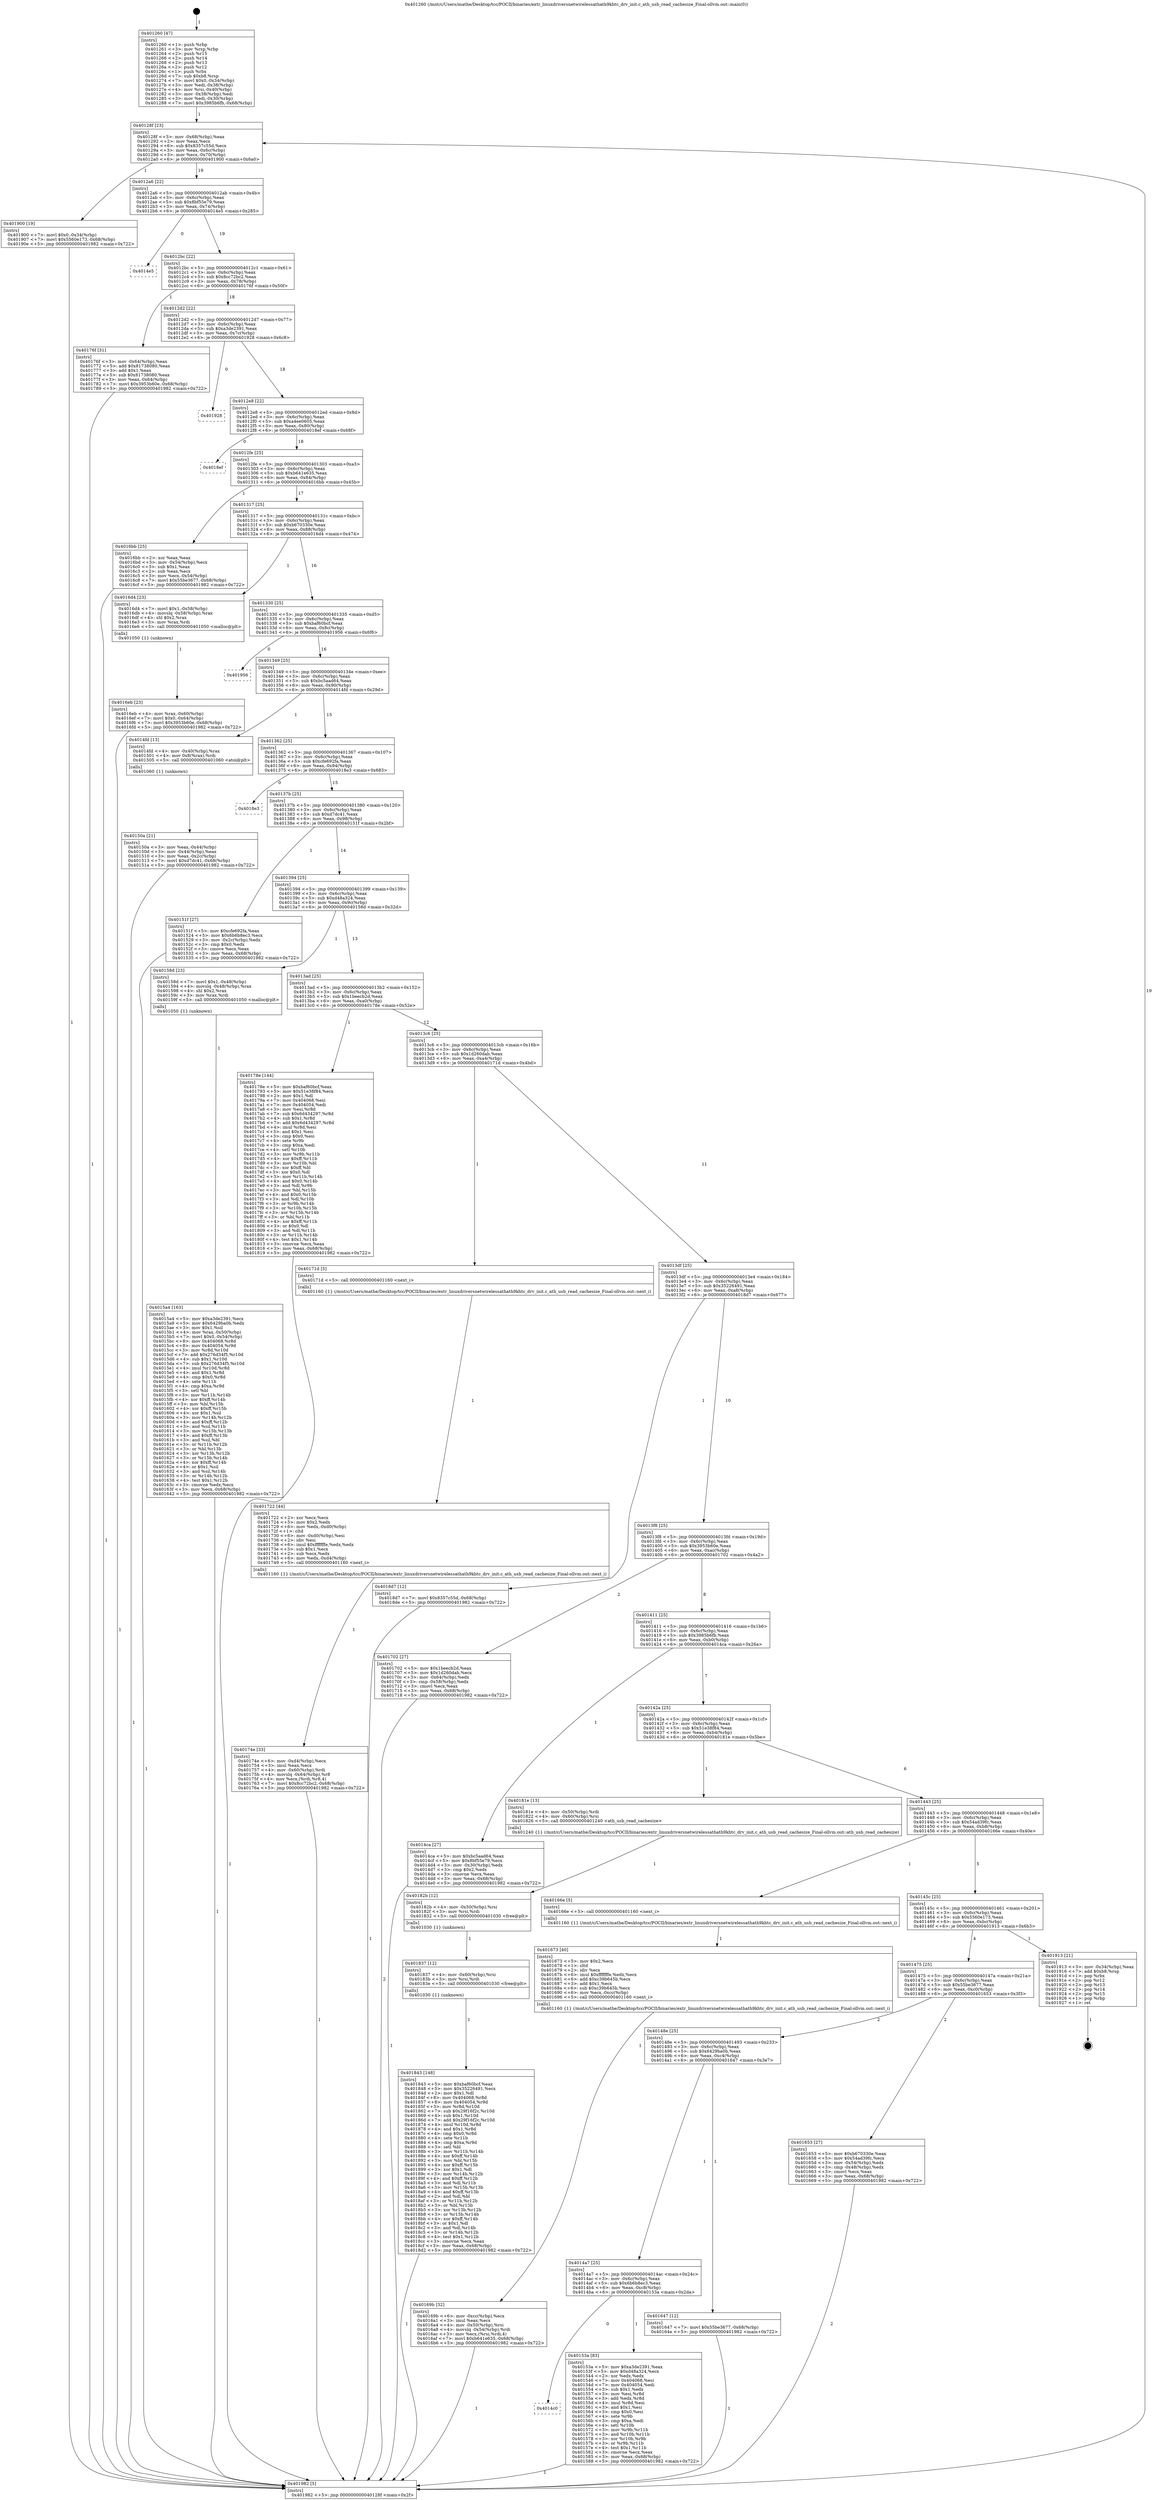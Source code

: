 digraph "0x401260" {
  label = "0x401260 (/mnt/c/Users/mathe/Desktop/tcc/POCII/binaries/extr_linuxdriversnetwirelessathath9khtc_drv_init.c_ath_usb_read_cachesize_Final-ollvm.out::main(0))"
  labelloc = "t"
  node[shape=record]

  Entry [label="",width=0.3,height=0.3,shape=circle,fillcolor=black,style=filled]
  "0x40128f" [label="{
     0x40128f [23]\l
     | [instrs]\l
     &nbsp;&nbsp;0x40128f \<+3\>: mov -0x68(%rbp),%eax\l
     &nbsp;&nbsp;0x401292 \<+2\>: mov %eax,%ecx\l
     &nbsp;&nbsp;0x401294 \<+6\>: sub $0x8357c55d,%ecx\l
     &nbsp;&nbsp;0x40129a \<+3\>: mov %eax,-0x6c(%rbp)\l
     &nbsp;&nbsp;0x40129d \<+3\>: mov %ecx,-0x70(%rbp)\l
     &nbsp;&nbsp;0x4012a0 \<+6\>: je 0000000000401900 \<main+0x6a0\>\l
  }"]
  "0x401900" [label="{
     0x401900 [19]\l
     | [instrs]\l
     &nbsp;&nbsp;0x401900 \<+7\>: movl $0x0,-0x34(%rbp)\l
     &nbsp;&nbsp;0x401907 \<+7\>: movl $0x5560e173,-0x68(%rbp)\l
     &nbsp;&nbsp;0x40190e \<+5\>: jmp 0000000000401982 \<main+0x722\>\l
  }"]
  "0x4012a6" [label="{
     0x4012a6 [22]\l
     | [instrs]\l
     &nbsp;&nbsp;0x4012a6 \<+5\>: jmp 00000000004012ab \<main+0x4b\>\l
     &nbsp;&nbsp;0x4012ab \<+3\>: mov -0x6c(%rbp),%eax\l
     &nbsp;&nbsp;0x4012ae \<+5\>: sub $0x8bf55e79,%eax\l
     &nbsp;&nbsp;0x4012b3 \<+3\>: mov %eax,-0x74(%rbp)\l
     &nbsp;&nbsp;0x4012b6 \<+6\>: je 00000000004014e5 \<main+0x285\>\l
  }"]
  Exit [label="",width=0.3,height=0.3,shape=circle,fillcolor=black,style=filled,peripheries=2]
  "0x4014e5" [label="{
     0x4014e5\l
  }", style=dashed]
  "0x4012bc" [label="{
     0x4012bc [22]\l
     | [instrs]\l
     &nbsp;&nbsp;0x4012bc \<+5\>: jmp 00000000004012c1 \<main+0x61\>\l
     &nbsp;&nbsp;0x4012c1 \<+3\>: mov -0x6c(%rbp),%eax\l
     &nbsp;&nbsp;0x4012c4 \<+5\>: sub $0x8cc72bc2,%eax\l
     &nbsp;&nbsp;0x4012c9 \<+3\>: mov %eax,-0x78(%rbp)\l
     &nbsp;&nbsp;0x4012cc \<+6\>: je 000000000040176f \<main+0x50f\>\l
  }"]
  "0x401843" [label="{
     0x401843 [148]\l
     | [instrs]\l
     &nbsp;&nbsp;0x401843 \<+5\>: mov $0xbaf60bcf,%eax\l
     &nbsp;&nbsp;0x401848 \<+5\>: mov $0x35226491,%ecx\l
     &nbsp;&nbsp;0x40184d \<+2\>: mov $0x1,%dl\l
     &nbsp;&nbsp;0x40184f \<+8\>: mov 0x404068,%r8d\l
     &nbsp;&nbsp;0x401857 \<+8\>: mov 0x404054,%r9d\l
     &nbsp;&nbsp;0x40185f \<+3\>: mov %r8d,%r10d\l
     &nbsp;&nbsp;0x401862 \<+7\>: sub $0x29f16f2c,%r10d\l
     &nbsp;&nbsp;0x401869 \<+4\>: sub $0x1,%r10d\l
     &nbsp;&nbsp;0x40186d \<+7\>: add $0x29f16f2c,%r10d\l
     &nbsp;&nbsp;0x401874 \<+4\>: imul %r10d,%r8d\l
     &nbsp;&nbsp;0x401878 \<+4\>: and $0x1,%r8d\l
     &nbsp;&nbsp;0x40187c \<+4\>: cmp $0x0,%r8d\l
     &nbsp;&nbsp;0x401880 \<+4\>: sete %r11b\l
     &nbsp;&nbsp;0x401884 \<+4\>: cmp $0xa,%r9d\l
     &nbsp;&nbsp;0x401888 \<+3\>: setl %bl\l
     &nbsp;&nbsp;0x40188b \<+3\>: mov %r11b,%r14b\l
     &nbsp;&nbsp;0x40188e \<+4\>: xor $0xff,%r14b\l
     &nbsp;&nbsp;0x401892 \<+3\>: mov %bl,%r15b\l
     &nbsp;&nbsp;0x401895 \<+4\>: xor $0xff,%r15b\l
     &nbsp;&nbsp;0x401899 \<+3\>: xor $0x1,%dl\l
     &nbsp;&nbsp;0x40189c \<+3\>: mov %r14b,%r12b\l
     &nbsp;&nbsp;0x40189f \<+4\>: and $0xff,%r12b\l
     &nbsp;&nbsp;0x4018a3 \<+3\>: and %dl,%r11b\l
     &nbsp;&nbsp;0x4018a6 \<+3\>: mov %r15b,%r13b\l
     &nbsp;&nbsp;0x4018a9 \<+4\>: and $0xff,%r13b\l
     &nbsp;&nbsp;0x4018ad \<+2\>: and %dl,%bl\l
     &nbsp;&nbsp;0x4018af \<+3\>: or %r11b,%r12b\l
     &nbsp;&nbsp;0x4018b2 \<+3\>: or %bl,%r13b\l
     &nbsp;&nbsp;0x4018b5 \<+3\>: xor %r13b,%r12b\l
     &nbsp;&nbsp;0x4018b8 \<+3\>: or %r15b,%r14b\l
     &nbsp;&nbsp;0x4018bb \<+4\>: xor $0xff,%r14b\l
     &nbsp;&nbsp;0x4018bf \<+3\>: or $0x1,%dl\l
     &nbsp;&nbsp;0x4018c2 \<+3\>: and %dl,%r14b\l
     &nbsp;&nbsp;0x4018c5 \<+3\>: or %r14b,%r12b\l
     &nbsp;&nbsp;0x4018c8 \<+4\>: test $0x1,%r12b\l
     &nbsp;&nbsp;0x4018cc \<+3\>: cmovne %ecx,%eax\l
     &nbsp;&nbsp;0x4018cf \<+3\>: mov %eax,-0x68(%rbp)\l
     &nbsp;&nbsp;0x4018d2 \<+5\>: jmp 0000000000401982 \<main+0x722\>\l
  }"]
  "0x40176f" [label="{
     0x40176f [31]\l
     | [instrs]\l
     &nbsp;&nbsp;0x40176f \<+3\>: mov -0x64(%rbp),%eax\l
     &nbsp;&nbsp;0x401772 \<+5\>: add $0x81738080,%eax\l
     &nbsp;&nbsp;0x401777 \<+3\>: add $0x1,%eax\l
     &nbsp;&nbsp;0x40177a \<+5\>: sub $0x81738080,%eax\l
     &nbsp;&nbsp;0x40177f \<+3\>: mov %eax,-0x64(%rbp)\l
     &nbsp;&nbsp;0x401782 \<+7\>: movl $0x3953b60e,-0x68(%rbp)\l
     &nbsp;&nbsp;0x401789 \<+5\>: jmp 0000000000401982 \<main+0x722\>\l
  }"]
  "0x4012d2" [label="{
     0x4012d2 [22]\l
     | [instrs]\l
     &nbsp;&nbsp;0x4012d2 \<+5\>: jmp 00000000004012d7 \<main+0x77\>\l
     &nbsp;&nbsp;0x4012d7 \<+3\>: mov -0x6c(%rbp),%eax\l
     &nbsp;&nbsp;0x4012da \<+5\>: sub $0xa3de2391,%eax\l
     &nbsp;&nbsp;0x4012df \<+3\>: mov %eax,-0x7c(%rbp)\l
     &nbsp;&nbsp;0x4012e2 \<+6\>: je 0000000000401928 \<main+0x6c8\>\l
  }"]
  "0x401837" [label="{
     0x401837 [12]\l
     | [instrs]\l
     &nbsp;&nbsp;0x401837 \<+4\>: mov -0x60(%rbp),%rsi\l
     &nbsp;&nbsp;0x40183b \<+3\>: mov %rsi,%rdi\l
     &nbsp;&nbsp;0x40183e \<+5\>: call 0000000000401030 \<free@plt\>\l
     | [calls]\l
     &nbsp;&nbsp;0x401030 \{1\} (unknown)\l
  }"]
  "0x401928" [label="{
     0x401928\l
  }", style=dashed]
  "0x4012e8" [label="{
     0x4012e8 [22]\l
     | [instrs]\l
     &nbsp;&nbsp;0x4012e8 \<+5\>: jmp 00000000004012ed \<main+0x8d\>\l
     &nbsp;&nbsp;0x4012ed \<+3\>: mov -0x6c(%rbp),%eax\l
     &nbsp;&nbsp;0x4012f0 \<+5\>: sub $0xa4ee0605,%eax\l
     &nbsp;&nbsp;0x4012f5 \<+3\>: mov %eax,-0x80(%rbp)\l
     &nbsp;&nbsp;0x4012f8 \<+6\>: je 00000000004018ef \<main+0x68f\>\l
  }"]
  "0x40182b" [label="{
     0x40182b [12]\l
     | [instrs]\l
     &nbsp;&nbsp;0x40182b \<+4\>: mov -0x50(%rbp),%rsi\l
     &nbsp;&nbsp;0x40182f \<+3\>: mov %rsi,%rdi\l
     &nbsp;&nbsp;0x401832 \<+5\>: call 0000000000401030 \<free@plt\>\l
     | [calls]\l
     &nbsp;&nbsp;0x401030 \{1\} (unknown)\l
  }"]
  "0x4018ef" [label="{
     0x4018ef\l
  }", style=dashed]
  "0x4012fe" [label="{
     0x4012fe [25]\l
     | [instrs]\l
     &nbsp;&nbsp;0x4012fe \<+5\>: jmp 0000000000401303 \<main+0xa3\>\l
     &nbsp;&nbsp;0x401303 \<+3\>: mov -0x6c(%rbp),%eax\l
     &nbsp;&nbsp;0x401306 \<+5\>: sub $0xb641e635,%eax\l
     &nbsp;&nbsp;0x40130b \<+6\>: mov %eax,-0x84(%rbp)\l
     &nbsp;&nbsp;0x401311 \<+6\>: je 00000000004016bb \<main+0x45b\>\l
  }"]
  "0x40174e" [label="{
     0x40174e [33]\l
     | [instrs]\l
     &nbsp;&nbsp;0x40174e \<+6\>: mov -0xd4(%rbp),%ecx\l
     &nbsp;&nbsp;0x401754 \<+3\>: imul %eax,%ecx\l
     &nbsp;&nbsp;0x401757 \<+4\>: mov -0x60(%rbp),%rdi\l
     &nbsp;&nbsp;0x40175b \<+4\>: movslq -0x64(%rbp),%r8\l
     &nbsp;&nbsp;0x40175f \<+4\>: mov %ecx,(%rdi,%r8,4)\l
     &nbsp;&nbsp;0x401763 \<+7\>: movl $0x8cc72bc2,-0x68(%rbp)\l
     &nbsp;&nbsp;0x40176a \<+5\>: jmp 0000000000401982 \<main+0x722\>\l
  }"]
  "0x4016bb" [label="{
     0x4016bb [25]\l
     | [instrs]\l
     &nbsp;&nbsp;0x4016bb \<+2\>: xor %eax,%eax\l
     &nbsp;&nbsp;0x4016bd \<+3\>: mov -0x54(%rbp),%ecx\l
     &nbsp;&nbsp;0x4016c0 \<+3\>: sub $0x1,%eax\l
     &nbsp;&nbsp;0x4016c3 \<+2\>: sub %eax,%ecx\l
     &nbsp;&nbsp;0x4016c5 \<+3\>: mov %ecx,-0x54(%rbp)\l
     &nbsp;&nbsp;0x4016c8 \<+7\>: movl $0x55be3677,-0x68(%rbp)\l
     &nbsp;&nbsp;0x4016cf \<+5\>: jmp 0000000000401982 \<main+0x722\>\l
  }"]
  "0x401317" [label="{
     0x401317 [25]\l
     | [instrs]\l
     &nbsp;&nbsp;0x401317 \<+5\>: jmp 000000000040131c \<main+0xbc\>\l
     &nbsp;&nbsp;0x40131c \<+3\>: mov -0x6c(%rbp),%eax\l
     &nbsp;&nbsp;0x40131f \<+5\>: sub $0xb670330e,%eax\l
     &nbsp;&nbsp;0x401324 \<+6\>: mov %eax,-0x88(%rbp)\l
     &nbsp;&nbsp;0x40132a \<+6\>: je 00000000004016d4 \<main+0x474\>\l
  }"]
  "0x401722" [label="{
     0x401722 [44]\l
     | [instrs]\l
     &nbsp;&nbsp;0x401722 \<+2\>: xor %ecx,%ecx\l
     &nbsp;&nbsp;0x401724 \<+5\>: mov $0x2,%edx\l
     &nbsp;&nbsp;0x401729 \<+6\>: mov %edx,-0xd0(%rbp)\l
     &nbsp;&nbsp;0x40172f \<+1\>: cltd\l
     &nbsp;&nbsp;0x401730 \<+6\>: mov -0xd0(%rbp),%esi\l
     &nbsp;&nbsp;0x401736 \<+2\>: idiv %esi\l
     &nbsp;&nbsp;0x401738 \<+6\>: imul $0xfffffffe,%edx,%edx\l
     &nbsp;&nbsp;0x40173e \<+3\>: sub $0x1,%ecx\l
     &nbsp;&nbsp;0x401741 \<+2\>: sub %ecx,%edx\l
     &nbsp;&nbsp;0x401743 \<+6\>: mov %edx,-0xd4(%rbp)\l
     &nbsp;&nbsp;0x401749 \<+5\>: call 0000000000401160 \<next_i\>\l
     | [calls]\l
     &nbsp;&nbsp;0x401160 \{1\} (/mnt/c/Users/mathe/Desktop/tcc/POCII/binaries/extr_linuxdriversnetwirelessathath9khtc_drv_init.c_ath_usb_read_cachesize_Final-ollvm.out::next_i)\l
  }"]
  "0x4016d4" [label="{
     0x4016d4 [23]\l
     | [instrs]\l
     &nbsp;&nbsp;0x4016d4 \<+7\>: movl $0x1,-0x58(%rbp)\l
     &nbsp;&nbsp;0x4016db \<+4\>: movslq -0x58(%rbp),%rax\l
     &nbsp;&nbsp;0x4016df \<+4\>: shl $0x2,%rax\l
     &nbsp;&nbsp;0x4016e3 \<+3\>: mov %rax,%rdi\l
     &nbsp;&nbsp;0x4016e6 \<+5\>: call 0000000000401050 \<malloc@plt\>\l
     | [calls]\l
     &nbsp;&nbsp;0x401050 \{1\} (unknown)\l
  }"]
  "0x401330" [label="{
     0x401330 [25]\l
     | [instrs]\l
     &nbsp;&nbsp;0x401330 \<+5\>: jmp 0000000000401335 \<main+0xd5\>\l
     &nbsp;&nbsp;0x401335 \<+3\>: mov -0x6c(%rbp),%eax\l
     &nbsp;&nbsp;0x401338 \<+5\>: sub $0xbaf60bcf,%eax\l
     &nbsp;&nbsp;0x40133d \<+6\>: mov %eax,-0x8c(%rbp)\l
     &nbsp;&nbsp;0x401343 \<+6\>: je 0000000000401956 \<main+0x6f6\>\l
  }"]
  "0x4016eb" [label="{
     0x4016eb [23]\l
     | [instrs]\l
     &nbsp;&nbsp;0x4016eb \<+4\>: mov %rax,-0x60(%rbp)\l
     &nbsp;&nbsp;0x4016ef \<+7\>: movl $0x0,-0x64(%rbp)\l
     &nbsp;&nbsp;0x4016f6 \<+7\>: movl $0x3953b60e,-0x68(%rbp)\l
     &nbsp;&nbsp;0x4016fd \<+5\>: jmp 0000000000401982 \<main+0x722\>\l
  }"]
  "0x401956" [label="{
     0x401956\l
  }", style=dashed]
  "0x401349" [label="{
     0x401349 [25]\l
     | [instrs]\l
     &nbsp;&nbsp;0x401349 \<+5\>: jmp 000000000040134e \<main+0xee\>\l
     &nbsp;&nbsp;0x40134e \<+3\>: mov -0x6c(%rbp),%eax\l
     &nbsp;&nbsp;0x401351 \<+5\>: sub $0xbc5aad64,%eax\l
     &nbsp;&nbsp;0x401356 \<+6\>: mov %eax,-0x90(%rbp)\l
     &nbsp;&nbsp;0x40135c \<+6\>: je 00000000004014fd \<main+0x29d\>\l
  }"]
  "0x40169b" [label="{
     0x40169b [32]\l
     | [instrs]\l
     &nbsp;&nbsp;0x40169b \<+6\>: mov -0xcc(%rbp),%ecx\l
     &nbsp;&nbsp;0x4016a1 \<+3\>: imul %eax,%ecx\l
     &nbsp;&nbsp;0x4016a4 \<+4\>: mov -0x50(%rbp),%rsi\l
     &nbsp;&nbsp;0x4016a8 \<+4\>: movslq -0x54(%rbp),%rdi\l
     &nbsp;&nbsp;0x4016ac \<+3\>: mov %ecx,(%rsi,%rdi,4)\l
     &nbsp;&nbsp;0x4016af \<+7\>: movl $0xb641e635,-0x68(%rbp)\l
     &nbsp;&nbsp;0x4016b6 \<+5\>: jmp 0000000000401982 \<main+0x722\>\l
  }"]
  "0x4014fd" [label="{
     0x4014fd [13]\l
     | [instrs]\l
     &nbsp;&nbsp;0x4014fd \<+4\>: mov -0x40(%rbp),%rax\l
     &nbsp;&nbsp;0x401501 \<+4\>: mov 0x8(%rax),%rdi\l
     &nbsp;&nbsp;0x401505 \<+5\>: call 0000000000401060 \<atoi@plt\>\l
     | [calls]\l
     &nbsp;&nbsp;0x401060 \{1\} (unknown)\l
  }"]
  "0x401362" [label="{
     0x401362 [25]\l
     | [instrs]\l
     &nbsp;&nbsp;0x401362 \<+5\>: jmp 0000000000401367 \<main+0x107\>\l
     &nbsp;&nbsp;0x401367 \<+3\>: mov -0x6c(%rbp),%eax\l
     &nbsp;&nbsp;0x40136a \<+5\>: sub $0xcfe692fa,%eax\l
     &nbsp;&nbsp;0x40136f \<+6\>: mov %eax,-0x94(%rbp)\l
     &nbsp;&nbsp;0x401375 \<+6\>: je 00000000004018e3 \<main+0x683\>\l
  }"]
  "0x401673" [label="{
     0x401673 [40]\l
     | [instrs]\l
     &nbsp;&nbsp;0x401673 \<+5\>: mov $0x2,%ecx\l
     &nbsp;&nbsp;0x401678 \<+1\>: cltd\l
     &nbsp;&nbsp;0x401679 \<+2\>: idiv %ecx\l
     &nbsp;&nbsp;0x40167b \<+6\>: imul $0xfffffffe,%edx,%ecx\l
     &nbsp;&nbsp;0x401681 \<+6\>: add $0xc39b645b,%ecx\l
     &nbsp;&nbsp;0x401687 \<+3\>: add $0x1,%ecx\l
     &nbsp;&nbsp;0x40168a \<+6\>: sub $0xc39b645b,%ecx\l
     &nbsp;&nbsp;0x401690 \<+6\>: mov %ecx,-0xcc(%rbp)\l
     &nbsp;&nbsp;0x401696 \<+5\>: call 0000000000401160 \<next_i\>\l
     | [calls]\l
     &nbsp;&nbsp;0x401160 \{1\} (/mnt/c/Users/mathe/Desktop/tcc/POCII/binaries/extr_linuxdriversnetwirelessathath9khtc_drv_init.c_ath_usb_read_cachesize_Final-ollvm.out::next_i)\l
  }"]
  "0x4018e3" [label="{
     0x4018e3\l
  }", style=dashed]
  "0x40137b" [label="{
     0x40137b [25]\l
     | [instrs]\l
     &nbsp;&nbsp;0x40137b \<+5\>: jmp 0000000000401380 \<main+0x120\>\l
     &nbsp;&nbsp;0x401380 \<+3\>: mov -0x6c(%rbp),%eax\l
     &nbsp;&nbsp;0x401383 \<+5\>: sub $0xd7dc41,%eax\l
     &nbsp;&nbsp;0x401388 \<+6\>: mov %eax,-0x98(%rbp)\l
     &nbsp;&nbsp;0x40138e \<+6\>: je 000000000040151f \<main+0x2bf\>\l
  }"]
  "0x4015a4" [label="{
     0x4015a4 [163]\l
     | [instrs]\l
     &nbsp;&nbsp;0x4015a4 \<+5\>: mov $0xa3de2391,%ecx\l
     &nbsp;&nbsp;0x4015a9 \<+5\>: mov $0x6429ba0b,%edx\l
     &nbsp;&nbsp;0x4015ae \<+3\>: mov $0x1,%sil\l
     &nbsp;&nbsp;0x4015b1 \<+4\>: mov %rax,-0x50(%rbp)\l
     &nbsp;&nbsp;0x4015b5 \<+7\>: movl $0x0,-0x54(%rbp)\l
     &nbsp;&nbsp;0x4015bc \<+8\>: mov 0x404068,%r8d\l
     &nbsp;&nbsp;0x4015c4 \<+8\>: mov 0x404054,%r9d\l
     &nbsp;&nbsp;0x4015cc \<+3\>: mov %r8d,%r10d\l
     &nbsp;&nbsp;0x4015cf \<+7\>: add $0x276d34f5,%r10d\l
     &nbsp;&nbsp;0x4015d6 \<+4\>: sub $0x1,%r10d\l
     &nbsp;&nbsp;0x4015da \<+7\>: sub $0x276d34f5,%r10d\l
     &nbsp;&nbsp;0x4015e1 \<+4\>: imul %r10d,%r8d\l
     &nbsp;&nbsp;0x4015e5 \<+4\>: and $0x1,%r8d\l
     &nbsp;&nbsp;0x4015e9 \<+4\>: cmp $0x0,%r8d\l
     &nbsp;&nbsp;0x4015ed \<+4\>: sete %r11b\l
     &nbsp;&nbsp;0x4015f1 \<+4\>: cmp $0xa,%r9d\l
     &nbsp;&nbsp;0x4015f5 \<+3\>: setl %bl\l
     &nbsp;&nbsp;0x4015f8 \<+3\>: mov %r11b,%r14b\l
     &nbsp;&nbsp;0x4015fb \<+4\>: xor $0xff,%r14b\l
     &nbsp;&nbsp;0x4015ff \<+3\>: mov %bl,%r15b\l
     &nbsp;&nbsp;0x401602 \<+4\>: xor $0xff,%r15b\l
     &nbsp;&nbsp;0x401606 \<+4\>: xor $0x1,%sil\l
     &nbsp;&nbsp;0x40160a \<+3\>: mov %r14b,%r12b\l
     &nbsp;&nbsp;0x40160d \<+4\>: and $0xff,%r12b\l
     &nbsp;&nbsp;0x401611 \<+3\>: and %sil,%r11b\l
     &nbsp;&nbsp;0x401614 \<+3\>: mov %r15b,%r13b\l
     &nbsp;&nbsp;0x401617 \<+4\>: and $0xff,%r13b\l
     &nbsp;&nbsp;0x40161b \<+3\>: and %sil,%bl\l
     &nbsp;&nbsp;0x40161e \<+3\>: or %r11b,%r12b\l
     &nbsp;&nbsp;0x401621 \<+3\>: or %bl,%r13b\l
     &nbsp;&nbsp;0x401624 \<+3\>: xor %r13b,%r12b\l
     &nbsp;&nbsp;0x401627 \<+3\>: or %r15b,%r14b\l
     &nbsp;&nbsp;0x40162a \<+4\>: xor $0xff,%r14b\l
     &nbsp;&nbsp;0x40162e \<+4\>: or $0x1,%sil\l
     &nbsp;&nbsp;0x401632 \<+3\>: and %sil,%r14b\l
     &nbsp;&nbsp;0x401635 \<+3\>: or %r14b,%r12b\l
     &nbsp;&nbsp;0x401638 \<+4\>: test $0x1,%r12b\l
     &nbsp;&nbsp;0x40163c \<+3\>: cmovne %edx,%ecx\l
     &nbsp;&nbsp;0x40163f \<+3\>: mov %ecx,-0x68(%rbp)\l
     &nbsp;&nbsp;0x401642 \<+5\>: jmp 0000000000401982 \<main+0x722\>\l
  }"]
  "0x40151f" [label="{
     0x40151f [27]\l
     | [instrs]\l
     &nbsp;&nbsp;0x40151f \<+5\>: mov $0xcfe692fa,%eax\l
     &nbsp;&nbsp;0x401524 \<+5\>: mov $0x6b6b8ec3,%ecx\l
     &nbsp;&nbsp;0x401529 \<+3\>: mov -0x2c(%rbp),%edx\l
     &nbsp;&nbsp;0x40152c \<+3\>: cmp $0x0,%edx\l
     &nbsp;&nbsp;0x40152f \<+3\>: cmove %ecx,%eax\l
     &nbsp;&nbsp;0x401532 \<+3\>: mov %eax,-0x68(%rbp)\l
     &nbsp;&nbsp;0x401535 \<+5\>: jmp 0000000000401982 \<main+0x722\>\l
  }"]
  "0x401394" [label="{
     0x401394 [25]\l
     | [instrs]\l
     &nbsp;&nbsp;0x401394 \<+5\>: jmp 0000000000401399 \<main+0x139\>\l
     &nbsp;&nbsp;0x401399 \<+3\>: mov -0x6c(%rbp),%eax\l
     &nbsp;&nbsp;0x40139c \<+5\>: sub $0xd48a324,%eax\l
     &nbsp;&nbsp;0x4013a1 \<+6\>: mov %eax,-0x9c(%rbp)\l
     &nbsp;&nbsp;0x4013a7 \<+6\>: je 000000000040158d \<main+0x32d\>\l
  }"]
  "0x4014c0" [label="{
     0x4014c0\l
  }", style=dashed]
  "0x40158d" [label="{
     0x40158d [23]\l
     | [instrs]\l
     &nbsp;&nbsp;0x40158d \<+7\>: movl $0x1,-0x48(%rbp)\l
     &nbsp;&nbsp;0x401594 \<+4\>: movslq -0x48(%rbp),%rax\l
     &nbsp;&nbsp;0x401598 \<+4\>: shl $0x2,%rax\l
     &nbsp;&nbsp;0x40159c \<+3\>: mov %rax,%rdi\l
     &nbsp;&nbsp;0x40159f \<+5\>: call 0000000000401050 \<malloc@plt\>\l
     | [calls]\l
     &nbsp;&nbsp;0x401050 \{1\} (unknown)\l
  }"]
  "0x4013ad" [label="{
     0x4013ad [25]\l
     | [instrs]\l
     &nbsp;&nbsp;0x4013ad \<+5\>: jmp 00000000004013b2 \<main+0x152\>\l
     &nbsp;&nbsp;0x4013b2 \<+3\>: mov -0x6c(%rbp),%eax\l
     &nbsp;&nbsp;0x4013b5 \<+5\>: sub $0x1beecb2d,%eax\l
     &nbsp;&nbsp;0x4013ba \<+6\>: mov %eax,-0xa0(%rbp)\l
     &nbsp;&nbsp;0x4013c0 \<+6\>: je 000000000040178e \<main+0x52e\>\l
  }"]
  "0x40153a" [label="{
     0x40153a [83]\l
     | [instrs]\l
     &nbsp;&nbsp;0x40153a \<+5\>: mov $0xa3de2391,%eax\l
     &nbsp;&nbsp;0x40153f \<+5\>: mov $0xd48a324,%ecx\l
     &nbsp;&nbsp;0x401544 \<+2\>: xor %edx,%edx\l
     &nbsp;&nbsp;0x401546 \<+7\>: mov 0x404068,%esi\l
     &nbsp;&nbsp;0x40154d \<+7\>: mov 0x404054,%edi\l
     &nbsp;&nbsp;0x401554 \<+3\>: sub $0x1,%edx\l
     &nbsp;&nbsp;0x401557 \<+3\>: mov %esi,%r8d\l
     &nbsp;&nbsp;0x40155a \<+3\>: add %edx,%r8d\l
     &nbsp;&nbsp;0x40155d \<+4\>: imul %r8d,%esi\l
     &nbsp;&nbsp;0x401561 \<+3\>: and $0x1,%esi\l
     &nbsp;&nbsp;0x401564 \<+3\>: cmp $0x0,%esi\l
     &nbsp;&nbsp;0x401567 \<+4\>: sete %r9b\l
     &nbsp;&nbsp;0x40156b \<+3\>: cmp $0xa,%edi\l
     &nbsp;&nbsp;0x40156e \<+4\>: setl %r10b\l
     &nbsp;&nbsp;0x401572 \<+3\>: mov %r9b,%r11b\l
     &nbsp;&nbsp;0x401575 \<+3\>: and %r10b,%r11b\l
     &nbsp;&nbsp;0x401578 \<+3\>: xor %r10b,%r9b\l
     &nbsp;&nbsp;0x40157b \<+3\>: or %r9b,%r11b\l
     &nbsp;&nbsp;0x40157e \<+4\>: test $0x1,%r11b\l
     &nbsp;&nbsp;0x401582 \<+3\>: cmovne %ecx,%eax\l
     &nbsp;&nbsp;0x401585 \<+3\>: mov %eax,-0x68(%rbp)\l
     &nbsp;&nbsp;0x401588 \<+5\>: jmp 0000000000401982 \<main+0x722\>\l
  }"]
  "0x40178e" [label="{
     0x40178e [144]\l
     | [instrs]\l
     &nbsp;&nbsp;0x40178e \<+5\>: mov $0xbaf60bcf,%eax\l
     &nbsp;&nbsp;0x401793 \<+5\>: mov $0x51e38f84,%ecx\l
     &nbsp;&nbsp;0x401798 \<+2\>: mov $0x1,%dl\l
     &nbsp;&nbsp;0x40179a \<+7\>: mov 0x404068,%esi\l
     &nbsp;&nbsp;0x4017a1 \<+7\>: mov 0x404054,%edi\l
     &nbsp;&nbsp;0x4017a8 \<+3\>: mov %esi,%r8d\l
     &nbsp;&nbsp;0x4017ab \<+7\>: sub $0x6d434297,%r8d\l
     &nbsp;&nbsp;0x4017b2 \<+4\>: sub $0x1,%r8d\l
     &nbsp;&nbsp;0x4017b6 \<+7\>: add $0x6d434297,%r8d\l
     &nbsp;&nbsp;0x4017bd \<+4\>: imul %r8d,%esi\l
     &nbsp;&nbsp;0x4017c1 \<+3\>: and $0x1,%esi\l
     &nbsp;&nbsp;0x4017c4 \<+3\>: cmp $0x0,%esi\l
     &nbsp;&nbsp;0x4017c7 \<+4\>: sete %r9b\l
     &nbsp;&nbsp;0x4017cb \<+3\>: cmp $0xa,%edi\l
     &nbsp;&nbsp;0x4017ce \<+4\>: setl %r10b\l
     &nbsp;&nbsp;0x4017d2 \<+3\>: mov %r9b,%r11b\l
     &nbsp;&nbsp;0x4017d5 \<+4\>: xor $0xff,%r11b\l
     &nbsp;&nbsp;0x4017d9 \<+3\>: mov %r10b,%bl\l
     &nbsp;&nbsp;0x4017dc \<+3\>: xor $0xff,%bl\l
     &nbsp;&nbsp;0x4017df \<+3\>: xor $0x0,%dl\l
     &nbsp;&nbsp;0x4017e2 \<+3\>: mov %r11b,%r14b\l
     &nbsp;&nbsp;0x4017e5 \<+4\>: and $0x0,%r14b\l
     &nbsp;&nbsp;0x4017e9 \<+3\>: and %dl,%r9b\l
     &nbsp;&nbsp;0x4017ec \<+3\>: mov %bl,%r15b\l
     &nbsp;&nbsp;0x4017ef \<+4\>: and $0x0,%r15b\l
     &nbsp;&nbsp;0x4017f3 \<+3\>: and %dl,%r10b\l
     &nbsp;&nbsp;0x4017f6 \<+3\>: or %r9b,%r14b\l
     &nbsp;&nbsp;0x4017f9 \<+3\>: or %r10b,%r15b\l
     &nbsp;&nbsp;0x4017fc \<+3\>: xor %r15b,%r14b\l
     &nbsp;&nbsp;0x4017ff \<+3\>: or %bl,%r11b\l
     &nbsp;&nbsp;0x401802 \<+4\>: xor $0xff,%r11b\l
     &nbsp;&nbsp;0x401806 \<+3\>: or $0x0,%dl\l
     &nbsp;&nbsp;0x401809 \<+3\>: and %dl,%r11b\l
     &nbsp;&nbsp;0x40180c \<+3\>: or %r11b,%r14b\l
     &nbsp;&nbsp;0x40180f \<+4\>: test $0x1,%r14b\l
     &nbsp;&nbsp;0x401813 \<+3\>: cmovne %ecx,%eax\l
     &nbsp;&nbsp;0x401816 \<+3\>: mov %eax,-0x68(%rbp)\l
     &nbsp;&nbsp;0x401819 \<+5\>: jmp 0000000000401982 \<main+0x722\>\l
  }"]
  "0x4013c6" [label="{
     0x4013c6 [25]\l
     | [instrs]\l
     &nbsp;&nbsp;0x4013c6 \<+5\>: jmp 00000000004013cb \<main+0x16b\>\l
     &nbsp;&nbsp;0x4013cb \<+3\>: mov -0x6c(%rbp),%eax\l
     &nbsp;&nbsp;0x4013ce \<+5\>: sub $0x1d260dab,%eax\l
     &nbsp;&nbsp;0x4013d3 \<+6\>: mov %eax,-0xa4(%rbp)\l
     &nbsp;&nbsp;0x4013d9 \<+6\>: je 000000000040171d \<main+0x4bd\>\l
  }"]
  "0x4014a7" [label="{
     0x4014a7 [25]\l
     | [instrs]\l
     &nbsp;&nbsp;0x4014a7 \<+5\>: jmp 00000000004014ac \<main+0x24c\>\l
     &nbsp;&nbsp;0x4014ac \<+3\>: mov -0x6c(%rbp),%eax\l
     &nbsp;&nbsp;0x4014af \<+5\>: sub $0x6b6b8ec3,%eax\l
     &nbsp;&nbsp;0x4014b4 \<+6\>: mov %eax,-0xc8(%rbp)\l
     &nbsp;&nbsp;0x4014ba \<+6\>: je 000000000040153a \<main+0x2da\>\l
  }"]
  "0x40171d" [label="{
     0x40171d [5]\l
     | [instrs]\l
     &nbsp;&nbsp;0x40171d \<+5\>: call 0000000000401160 \<next_i\>\l
     | [calls]\l
     &nbsp;&nbsp;0x401160 \{1\} (/mnt/c/Users/mathe/Desktop/tcc/POCII/binaries/extr_linuxdriversnetwirelessathath9khtc_drv_init.c_ath_usb_read_cachesize_Final-ollvm.out::next_i)\l
  }"]
  "0x4013df" [label="{
     0x4013df [25]\l
     | [instrs]\l
     &nbsp;&nbsp;0x4013df \<+5\>: jmp 00000000004013e4 \<main+0x184\>\l
     &nbsp;&nbsp;0x4013e4 \<+3\>: mov -0x6c(%rbp),%eax\l
     &nbsp;&nbsp;0x4013e7 \<+5\>: sub $0x35226491,%eax\l
     &nbsp;&nbsp;0x4013ec \<+6\>: mov %eax,-0xa8(%rbp)\l
     &nbsp;&nbsp;0x4013f2 \<+6\>: je 00000000004018d7 \<main+0x677\>\l
  }"]
  "0x401647" [label="{
     0x401647 [12]\l
     | [instrs]\l
     &nbsp;&nbsp;0x401647 \<+7\>: movl $0x55be3677,-0x68(%rbp)\l
     &nbsp;&nbsp;0x40164e \<+5\>: jmp 0000000000401982 \<main+0x722\>\l
  }"]
  "0x4018d7" [label="{
     0x4018d7 [12]\l
     | [instrs]\l
     &nbsp;&nbsp;0x4018d7 \<+7\>: movl $0x8357c55d,-0x68(%rbp)\l
     &nbsp;&nbsp;0x4018de \<+5\>: jmp 0000000000401982 \<main+0x722\>\l
  }"]
  "0x4013f8" [label="{
     0x4013f8 [25]\l
     | [instrs]\l
     &nbsp;&nbsp;0x4013f8 \<+5\>: jmp 00000000004013fd \<main+0x19d\>\l
     &nbsp;&nbsp;0x4013fd \<+3\>: mov -0x6c(%rbp),%eax\l
     &nbsp;&nbsp;0x401400 \<+5\>: sub $0x3953b60e,%eax\l
     &nbsp;&nbsp;0x401405 \<+6\>: mov %eax,-0xac(%rbp)\l
     &nbsp;&nbsp;0x40140b \<+6\>: je 0000000000401702 \<main+0x4a2\>\l
  }"]
  "0x40148e" [label="{
     0x40148e [25]\l
     | [instrs]\l
     &nbsp;&nbsp;0x40148e \<+5\>: jmp 0000000000401493 \<main+0x233\>\l
     &nbsp;&nbsp;0x401493 \<+3\>: mov -0x6c(%rbp),%eax\l
     &nbsp;&nbsp;0x401496 \<+5\>: sub $0x6429ba0b,%eax\l
     &nbsp;&nbsp;0x40149b \<+6\>: mov %eax,-0xc4(%rbp)\l
     &nbsp;&nbsp;0x4014a1 \<+6\>: je 0000000000401647 \<main+0x3e7\>\l
  }"]
  "0x401702" [label="{
     0x401702 [27]\l
     | [instrs]\l
     &nbsp;&nbsp;0x401702 \<+5\>: mov $0x1beecb2d,%eax\l
     &nbsp;&nbsp;0x401707 \<+5\>: mov $0x1d260dab,%ecx\l
     &nbsp;&nbsp;0x40170c \<+3\>: mov -0x64(%rbp),%edx\l
     &nbsp;&nbsp;0x40170f \<+3\>: cmp -0x58(%rbp),%edx\l
     &nbsp;&nbsp;0x401712 \<+3\>: cmovl %ecx,%eax\l
     &nbsp;&nbsp;0x401715 \<+3\>: mov %eax,-0x68(%rbp)\l
     &nbsp;&nbsp;0x401718 \<+5\>: jmp 0000000000401982 \<main+0x722\>\l
  }"]
  "0x401411" [label="{
     0x401411 [25]\l
     | [instrs]\l
     &nbsp;&nbsp;0x401411 \<+5\>: jmp 0000000000401416 \<main+0x1b6\>\l
     &nbsp;&nbsp;0x401416 \<+3\>: mov -0x6c(%rbp),%eax\l
     &nbsp;&nbsp;0x401419 \<+5\>: sub $0x3985b6fb,%eax\l
     &nbsp;&nbsp;0x40141e \<+6\>: mov %eax,-0xb0(%rbp)\l
     &nbsp;&nbsp;0x401424 \<+6\>: je 00000000004014ca \<main+0x26a\>\l
  }"]
  "0x401653" [label="{
     0x401653 [27]\l
     | [instrs]\l
     &nbsp;&nbsp;0x401653 \<+5\>: mov $0xb670330e,%eax\l
     &nbsp;&nbsp;0x401658 \<+5\>: mov $0x54ad39fc,%ecx\l
     &nbsp;&nbsp;0x40165d \<+3\>: mov -0x54(%rbp),%edx\l
     &nbsp;&nbsp;0x401660 \<+3\>: cmp -0x48(%rbp),%edx\l
     &nbsp;&nbsp;0x401663 \<+3\>: cmovl %ecx,%eax\l
     &nbsp;&nbsp;0x401666 \<+3\>: mov %eax,-0x68(%rbp)\l
     &nbsp;&nbsp;0x401669 \<+5\>: jmp 0000000000401982 \<main+0x722\>\l
  }"]
  "0x4014ca" [label="{
     0x4014ca [27]\l
     | [instrs]\l
     &nbsp;&nbsp;0x4014ca \<+5\>: mov $0xbc5aad64,%eax\l
     &nbsp;&nbsp;0x4014cf \<+5\>: mov $0x8bf55e79,%ecx\l
     &nbsp;&nbsp;0x4014d4 \<+3\>: mov -0x30(%rbp),%edx\l
     &nbsp;&nbsp;0x4014d7 \<+3\>: cmp $0x2,%edx\l
     &nbsp;&nbsp;0x4014da \<+3\>: cmovne %ecx,%eax\l
     &nbsp;&nbsp;0x4014dd \<+3\>: mov %eax,-0x68(%rbp)\l
     &nbsp;&nbsp;0x4014e0 \<+5\>: jmp 0000000000401982 \<main+0x722\>\l
  }"]
  "0x40142a" [label="{
     0x40142a [25]\l
     | [instrs]\l
     &nbsp;&nbsp;0x40142a \<+5\>: jmp 000000000040142f \<main+0x1cf\>\l
     &nbsp;&nbsp;0x40142f \<+3\>: mov -0x6c(%rbp),%eax\l
     &nbsp;&nbsp;0x401432 \<+5\>: sub $0x51e38f84,%eax\l
     &nbsp;&nbsp;0x401437 \<+6\>: mov %eax,-0xb4(%rbp)\l
     &nbsp;&nbsp;0x40143d \<+6\>: je 000000000040181e \<main+0x5be\>\l
  }"]
  "0x401982" [label="{
     0x401982 [5]\l
     | [instrs]\l
     &nbsp;&nbsp;0x401982 \<+5\>: jmp 000000000040128f \<main+0x2f\>\l
  }"]
  "0x401260" [label="{
     0x401260 [47]\l
     | [instrs]\l
     &nbsp;&nbsp;0x401260 \<+1\>: push %rbp\l
     &nbsp;&nbsp;0x401261 \<+3\>: mov %rsp,%rbp\l
     &nbsp;&nbsp;0x401264 \<+2\>: push %r15\l
     &nbsp;&nbsp;0x401266 \<+2\>: push %r14\l
     &nbsp;&nbsp;0x401268 \<+2\>: push %r13\l
     &nbsp;&nbsp;0x40126a \<+2\>: push %r12\l
     &nbsp;&nbsp;0x40126c \<+1\>: push %rbx\l
     &nbsp;&nbsp;0x40126d \<+7\>: sub $0xb8,%rsp\l
     &nbsp;&nbsp;0x401274 \<+7\>: movl $0x0,-0x34(%rbp)\l
     &nbsp;&nbsp;0x40127b \<+3\>: mov %edi,-0x38(%rbp)\l
     &nbsp;&nbsp;0x40127e \<+4\>: mov %rsi,-0x40(%rbp)\l
     &nbsp;&nbsp;0x401282 \<+3\>: mov -0x38(%rbp),%edi\l
     &nbsp;&nbsp;0x401285 \<+3\>: mov %edi,-0x30(%rbp)\l
     &nbsp;&nbsp;0x401288 \<+7\>: movl $0x3985b6fb,-0x68(%rbp)\l
  }"]
  "0x40150a" [label="{
     0x40150a [21]\l
     | [instrs]\l
     &nbsp;&nbsp;0x40150a \<+3\>: mov %eax,-0x44(%rbp)\l
     &nbsp;&nbsp;0x40150d \<+3\>: mov -0x44(%rbp),%eax\l
     &nbsp;&nbsp;0x401510 \<+3\>: mov %eax,-0x2c(%rbp)\l
     &nbsp;&nbsp;0x401513 \<+7\>: movl $0xd7dc41,-0x68(%rbp)\l
     &nbsp;&nbsp;0x40151a \<+5\>: jmp 0000000000401982 \<main+0x722\>\l
  }"]
  "0x401475" [label="{
     0x401475 [25]\l
     | [instrs]\l
     &nbsp;&nbsp;0x401475 \<+5\>: jmp 000000000040147a \<main+0x21a\>\l
     &nbsp;&nbsp;0x40147a \<+3\>: mov -0x6c(%rbp),%eax\l
     &nbsp;&nbsp;0x40147d \<+5\>: sub $0x55be3677,%eax\l
     &nbsp;&nbsp;0x401482 \<+6\>: mov %eax,-0xc0(%rbp)\l
     &nbsp;&nbsp;0x401488 \<+6\>: je 0000000000401653 \<main+0x3f3\>\l
  }"]
  "0x40181e" [label="{
     0x40181e [13]\l
     | [instrs]\l
     &nbsp;&nbsp;0x40181e \<+4\>: mov -0x50(%rbp),%rdi\l
     &nbsp;&nbsp;0x401822 \<+4\>: mov -0x60(%rbp),%rsi\l
     &nbsp;&nbsp;0x401826 \<+5\>: call 0000000000401240 \<ath_usb_read_cachesize\>\l
     | [calls]\l
     &nbsp;&nbsp;0x401240 \{1\} (/mnt/c/Users/mathe/Desktop/tcc/POCII/binaries/extr_linuxdriversnetwirelessathath9khtc_drv_init.c_ath_usb_read_cachesize_Final-ollvm.out::ath_usb_read_cachesize)\l
  }"]
  "0x401443" [label="{
     0x401443 [25]\l
     | [instrs]\l
     &nbsp;&nbsp;0x401443 \<+5\>: jmp 0000000000401448 \<main+0x1e8\>\l
     &nbsp;&nbsp;0x401448 \<+3\>: mov -0x6c(%rbp),%eax\l
     &nbsp;&nbsp;0x40144b \<+5\>: sub $0x54ad39fc,%eax\l
     &nbsp;&nbsp;0x401450 \<+6\>: mov %eax,-0xb8(%rbp)\l
     &nbsp;&nbsp;0x401456 \<+6\>: je 000000000040166e \<main+0x40e\>\l
  }"]
  "0x401913" [label="{
     0x401913 [21]\l
     | [instrs]\l
     &nbsp;&nbsp;0x401913 \<+3\>: mov -0x34(%rbp),%eax\l
     &nbsp;&nbsp;0x401916 \<+7\>: add $0xb8,%rsp\l
     &nbsp;&nbsp;0x40191d \<+1\>: pop %rbx\l
     &nbsp;&nbsp;0x40191e \<+2\>: pop %r12\l
     &nbsp;&nbsp;0x401920 \<+2\>: pop %r13\l
     &nbsp;&nbsp;0x401922 \<+2\>: pop %r14\l
     &nbsp;&nbsp;0x401924 \<+2\>: pop %r15\l
     &nbsp;&nbsp;0x401926 \<+1\>: pop %rbp\l
     &nbsp;&nbsp;0x401927 \<+1\>: ret\l
  }"]
  "0x40166e" [label="{
     0x40166e [5]\l
     | [instrs]\l
     &nbsp;&nbsp;0x40166e \<+5\>: call 0000000000401160 \<next_i\>\l
     | [calls]\l
     &nbsp;&nbsp;0x401160 \{1\} (/mnt/c/Users/mathe/Desktop/tcc/POCII/binaries/extr_linuxdriversnetwirelessathath9khtc_drv_init.c_ath_usb_read_cachesize_Final-ollvm.out::next_i)\l
  }"]
  "0x40145c" [label="{
     0x40145c [25]\l
     | [instrs]\l
     &nbsp;&nbsp;0x40145c \<+5\>: jmp 0000000000401461 \<main+0x201\>\l
     &nbsp;&nbsp;0x401461 \<+3\>: mov -0x6c(%rbp),%eax\l
     &nbsp;&nbsp;0x401464 \<+5\>: sub $0x5560e173,%eax\l
     &nbsp;&nbsp;0x401469 \<+6\>: mov %eax,-0xbc(%rbp)\l
     &nbsp;&nbsp;0x40146f \<+6\>: je 0000000000401913 \<main+0x6b3\>\l
  }"]
  Entry -> "0x401260" [label=" 1"]
  "0x40128f" -> "0x401900" [label=" 1"]
  "0x40128f" -> "0x4012a6" [label=" 19"]
  "0x401913" -> Exit [label=" 1"]
  "0x4012a6" -> "0x4014e5" [label=" 0"]
  "0x4012a6" -> "0x4012bc" [label=" 19"]
  "0x401900" -> "0x401982" [label=" 1"]
  "0x4012bc" -> "0x40176f" [label=" 1"]
  "0x4012bc" -> "0x4012d2" [label=" 18"]
  "0x4018d7" -> "0x401982" [label=" 1"]
  "0x4012d2" -> "0x401928" [label=" 0"]
  "0x4012d2" -> "0x4012e8" [label=" 18"]
  "0x401843" -> "0x401982" [label=" 1"]
  "0x4012e8" -> "0x4018ef" [label=" 0"]
  "0x4012e8" -> "0x4012fe" [label=" 18"]
  "0x401837" -> "0x401843" [label=" 1"]
  "0x4012fe" -> "0x4016bb" [label=" 1"]
  "0x4012fe" -> "0x401317" [label=" 17"]
  "0x40182b" -> "0x401837" [label=" 1"]
  "0x401317" -> "0x4016d4" [label=" 1"]
  "0x401317" -> "0x401330" [label=" 16"]
  "0x40181e" -> "0x40182b" [label=" 1"]
  "0x401330" -> "0x401956" [label=" 0"]
  "0x401330" -> "0x401349" [label=" 16"]
  "0x40178e" -> "0x401982" [label=" 1"]
  "0x401349" -> "0x4014fd" [label=" 1"]
  "0x401349" -> "0x401362" [label=" 15"]
  "0x40176f" -> "0x401982" [label=" 1"]
  "0x401362" -> "0x4018e3" [label=" 0"]
  "0x401362" -> "0x40137b" [label=" 15"]
  "0x40174e" -> "0x401982" [label=" 1"]
  "0x40137b" -> "0x40151f" [label=" 1"]
  "0x40137b" -> "0x401394" [label=" 14"]
  "0x401722" -> "0x40174e" [label=" 1"]
  "0x401394" -> "0x40158d" [label=" 1"]
  "0x401394" -> "0x4013ad" [label=" 13"]
  "0x40171d" -> "0x401722" [label=" 1"]
  "0x4013ad" -> "0x40178e" [label=" 1"]
  "0x4013ad" -> "0x4013c6" [label=" 12"]
  "0x401702" -> "0x401982" [label=" 2"]
  "0x4013c6" -> "0x40171d" [label=" 1"]
  "0x4013c6" -> "0x4013df" [label=" 11"]
  "0x4016d4" -> "0x4016eb" [label=" 1"]
  "0x4013df" -> "0x4018d7" [label=" 1"]
  "0x4013df" -> "0x4013f8" [label=" 10"]
  "0x4016bb" -> "0x401982" [label=" 1"]
  "0x4013f8" -> "0x401702" [label=" 2"]
  "0x4013f8" -> "0x401411" [label=" 8"]
  "0x401673" -> "0x40169b" [label=" 1"]
  "0x401411" -> "0x4014ca" [label=" 1"]
  "0x401411" -> "0x40142a" [label=" 7"]
  "0x4014ca" -> "0x401982" [label=" 1"]
  "0x401260" -> "0x40128f" [label=" 1"]
  "0x401982" -> "0x40128f" [label=" 19"]
  "0x4014fd" -> "0x40150a" [label=" 1"]
  "0x40150a" -> "0x401982" [label=" 1"]
  "0x40151f" -> "0x401982" [label=" 1"]
  "0x40166e" -> "0x401673" [label=" 1"]
  "0x40142a" -> "0x40181e" [label=" 1"]
  "0x40142a" -> "0x401443" [label=" 6"]
  "0x401647" -> "0x401982" [label=" 1"]
  "0x401443" -> "0x40166e" [label=" 1"]
  "0x401443" -> "0x40145c" [label=" 5"]
  "0x4015a4" -> "0x401982" [label=" 1"]
  "0x40145c" -> "0x401913" [label=" 1"]
  "0x40145c" -> "0x401475" [label=" 4"]
  "0x401653" -> "0x401982" [label=" 2"]
  "0x401475" -> "0x401653" [label=" 2"]
  "0x401475" -> "0x40148e" [label=" 2"]
  "0x40169b" -> "0x401982" [label=" 1"]
  "0x40148e" -> "0x401647" [label=" 1"]
  "0x40148e" -> "0x4014a7" [label=" 1"]
  "0x4016eb" -> "0x401982" [label=" 1"]
  "0x4014a7" -> "0x40153a" [label=" 1"]
  "0x4014a7" -> "0x4014c0" [label=" 0"]
  "0x40153a" -> "0x401982" [label=" 1"]
  "0x40158d" -> "0x4015a4" [label=" 1"]
}
